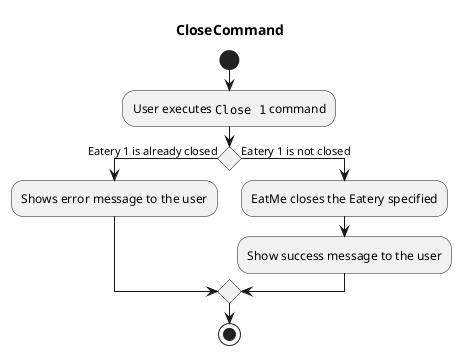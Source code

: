 @startuml
title CloseCommand

start

:User executes ""Close 1"" command;

if () then (Eatery 1 is already closed)
    :Shows error message to the user;
else (Eatery 1 is not closed)
    :EatMe closes the Eatery specified;

    :Show success message to the user;
endif

stop

@enduml
